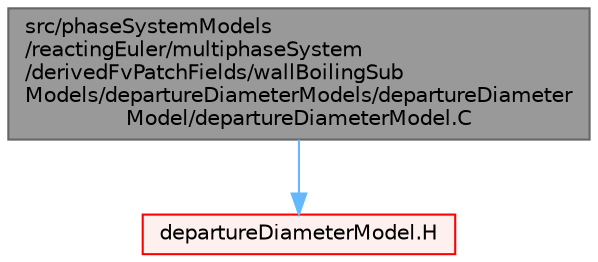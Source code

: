 digraph "src/phaseSystemModels/reactingEuler/multiphaseSystem/derivedFvPatchFields/wallBoilingSubModels/departureDiameterModels/departureDiameterModel/departureDiameterModel.C"
{
 // LATEX_PDF_SIZE
  bgcolor="transparent";
  edge [fontname=Helvetica,fontsize=10,labelfontname=Helvetica,labelfontsize=10];
  node [fontname=Helvetica,fontsize=10,shape=box,height=0.2,width=0.4];
  Node1 [id="Node000001",label="src/phaseSystemModels\l/reactingEuler/multiphaseSystem\l/derivedFvPatchFields/wallBoilingSub\lModels/departureDiameterModels/departureDiameter\lModel/departureDiameterModel.C",height=0.2,width=0.4,color="gray40", fillcolor="grey60", style="filled", fontcolor="black",tooltip=" "];
  Node1 -> Node2 [id="edge1_Node000001_Node000002",color="steelblue1",style="solid",tooltip=" "];
  Node2 [id="Node000002",label="departureDiameterModel.H",height=0.2,width=0.4,color="red", fillcolor="#FFF0F0", style="filled",URL="$departureDiameterModel_8H.html",tooltip=" "];
}
